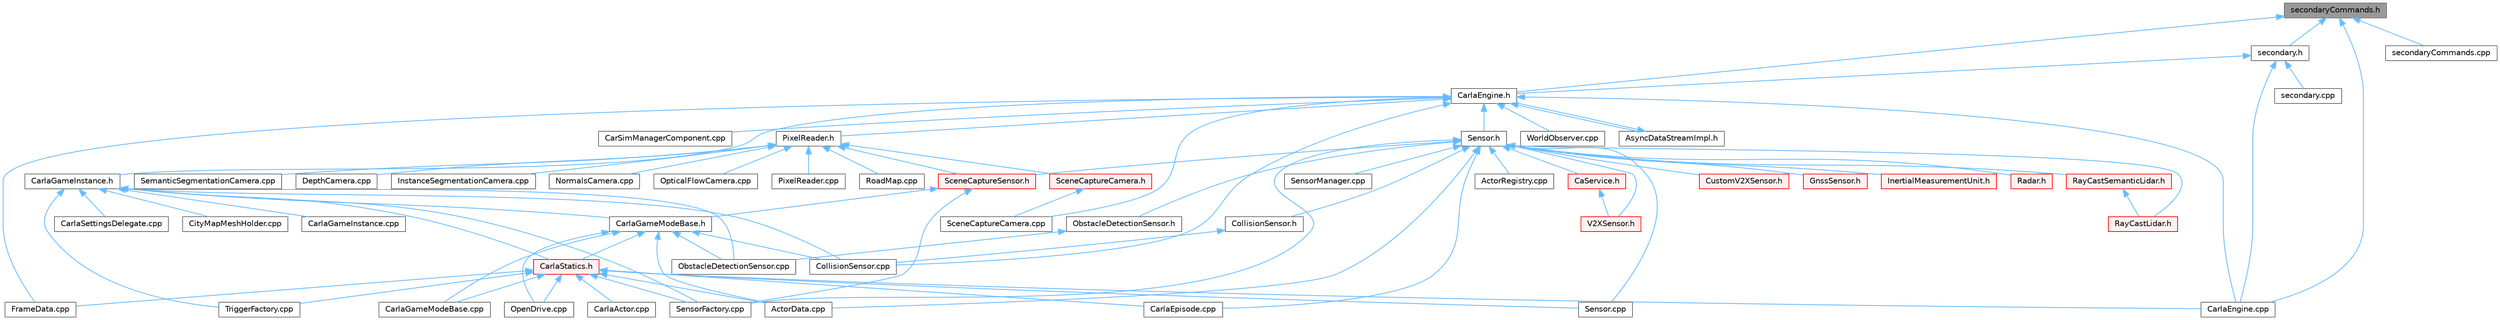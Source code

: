 digraph "secondaryCommands.h"
{
 // INTERACTIVE_SVG=YES
 // LATEX_PDF_SIZE
  bgcolor="transparent";
  edge [fontname=Helvetica,fontsize=10,labelfontname=Helvetica,labelfontsize=10];
  node [fontname=Helvetica,fontsize=10,shape=box,height=0.2,width=0.4];
  Node1 [id="Node000001",label="secondaryCommands.h",height=0.2,width=0.4,color="gray40", fillcolor="grey60", style="filled", fontcolor="black",tooltip=" "];
  Node1 -> Node2 [id="edge1_Node000001_Node000002",dir="back",color="steelblue1",style="solid",tooltip=" "];
  Node2 [id="Node000002",label="CarlaEngine.cpp",height=0.2,width=0.4,color="grey40", fillcolor="white", style="filled",URL="$d6/da1/CarlaEngine_8cpp.html",tooltip=" "];
  Node1 -> Node3 [id="edge2_Node000001_Node000003",dir="back",color="steelblue1",style="solid",tooltip=" "];
  Node3 [id="Node000003",label="CarlaEngine.h",height=0.2,width=0.4,color="grey40", fillcolor="white", style="filled",URL="$d0/d11/CarlaEngine_8h.html",tooltip=" "];
  Node3 -> Node4 [id="edge3_Node000003_Node000004",dir="back",color="steelblue1",style="solid",tooltip=" "];
  Node4 [id="Node000004",label="AsyncDataStreamImpl.h",height=0.2,width=0.4,color="grey40", fillcolor="white", style="filled",URL="$d0/d17/AsyncDataStreamImpl_8h.html",tooltip=" "];
  Node4 -> Node3 [id="edge4_Node000004_Node000003",dir="back",color="steelblue1",style="solid",tooltip=" "];
  Node3 -> Node5 [id="edge5_Node000003_Node000005",dir="back",color="steelblue1",style="solid",tooltip=" "];
  Node5 [id="Node000005",label="CarSimManagerComponent.cpp",height=0.2,width=0.4,color="grey40", fillcolor="white", style="filled",URL="$d2/d56/CarSimManagerComponent_8cpp.html",tooltip=" "];
  Node3 -> Node2 [id="edge6_Node000003_Node000002",dir="back",color="steelblue1",style="solid",tooltip=" "];
  Node3 -> Node6 [id="edge7_Node000003_Node000006",dir="back",color="steelblue1",style="solid",tooltip=" "];
  Node6 [id="Node000006",label="CarlaGameInstance.h",height=0.2,width=0.4,color="grey40", fillcolor="white", style="filled",URL="$d2/dba/CarlaGameInstance_8h.html",tooltip=" "];
  Node6 -> Node7 [id="edge8_Node000006_Node000007",dir="back",color="steelblue1",style="solid",tooltip=" "];
  Node7 [id="Node000007",label="CarlaGameInstance.cpp",height=0.2,width=0.4,color="grey40", fillcolor="white", style="filled",URL="$d0/d19/CarlaGameInstance_8cpp.html",tooltip=" "];
  Node6 -> Node8 [id="edge9_Node000006_Node000008",dir="back",color="steelblue1",style="solid",tooltip=" "];
  Node8 [id="Node000008",label="CarlaGameModeBase.h",height=0.2,width=0.4,color="grey40", fillcolor="white", style="filled",URL="$d3/d49/CarlaGameModeBase_8h.html",tooltip=" "];
  Node8 -> Node9 [id="edge10_Node000008_Node000009",dir="back",color="steelblue1",style="solid",tooltip=" "];
  Node9 [id="Node000009",label="ActorData.cpp",height=0.2,width=0.4,color="grey40", fillcolor="white", style="filled",URL="$da/d7f/ActorData_8cpp.html",tooltip=" "];
  Node8 -> Node10 [id="edge11_Node000008_Node000010",dir="back",color="steelblue1",style="solid",tooltip=" "];
  Node10 [id="Node000010",label="CarlaGameModeBase.cpp",height=0.2,width=0.4,color="grey40", fillcolor="white", style="filled",URL="$d0/d2e/CarlaGameModeBase_8cpp.html",tooltip=" "];
  Node8 -> Node11 [id="edge12_Node000008_Node000011",dir="back",color="steelblue1",style="solid",tooltip=" "];
  Node11 [id="Node000011",label="CarlaStatics.h",height=0.2,width=0.4,color="red", fillcolor="#FFF0F0", style="filled",URL="$d9/dc8/CarlaStatics_8h.html",tooltip=" "];
  Node11 -> Node9 [id="edge13_Node000011_Node000009",dir="back",color="steelblue1",style="solid",tooltip=" "];
  Node11 -> Node12 [id="edge14_Node000011_Node000012",dir="back",color="steelblue1",style="solid",tooltip=" "];
  Node12 [id="Node000012",label="CarlaActor.cpp",height=0.2,width=0.4,color="grey40", fillcolor="white", style="filled",URL="$d3/d43/CarlaActor_8cpp.html",tooltip=" "];
  Node11 -> Node2 [id="edge15_Node000011_Node000002",dir="back",color="steelblue1",style="solid",tooltip=" "];
  Node11 -> Node14 [id="edge16_Node000011_Node000014",dir="back",color="steelblue1",style="solid",tooltip=" "];
  Node14 [id="Node000014",label="CarlaEpisode.cpp",height=0.2,width=0.4,color="grey40", fillcolor="white", style="filled",URL="$d6/dd9/CarlaEpisode_8cpp.html",tooltip=" "];
  Node11 -> Node10 [id="edge17_Node000011_Node000010",dir="back",color="steelblue1",style="solid",tooltip=" "];
  Node11 -> Node22 [id="edge18_Node000011_Node000022",dir="back",color="steelblue1",style="solid",tooltip=" "];
  Node22 [id="Node000022",label="FrameData.cpp",height=0.2,width=0.4,color="grey40", fillcolor="white", style="filled",URL="$df/d8a/FrameData_8cpp.html",tooltip=" "];
  Node11 -> Node25 [id="edge19_Node000011_Node000025",dir="back",color="steelblue1",style="solid",tooltip=" "];
  Node25 [id="Node000025",label="OpenDrive.cpp",height=0.2,width=0.4,color="grey40", fillcolor="white", style="filled",URL="$d9/d30/Unreal_2CarlaUE4_2Plugins_2Carla_2Source_2Carla_2OpenDrive_2OpenDrive_8cpp.html",tooltip=" "];
  Node11 -> Node29 [id="edge20_Node000011_Node000029",dir="back",color="steelblue1",style="solid",tooltip=" "];
  Node29 [id="Node000029",label="Sensor.cpp",height=0.2,width=0.4,color="grey40", fillcolor="white", style="filled",URL="$d7/d16/Sensor_8cpp.html",tooltip=" "];
  Node11 -> Node30 [id="edge21_Node000011_Node000030",dir="back",color="steelblue1",style="solid",tooltip=" "];
  Node30 [id="Node000030",label="SensorFactory.cpp",height=0.2,width=0.4,color="grey40", fillcolor="white", style="filled",URL="$d0/dde/SensorFactory_8cpp.html",tooltip=" "];
  Node11 -> Node37 [id="edge22_Node000011_Node000037",dir="back",color="steelblue1",style="solid",tooltip=" "];
  Node37 [id="Node000037",label="TriggerFactory.cpp",height=0.2,width=0.4,color="grey40", fillcolor="white", style="filled",URL="$d3/da1/TriggerFactory_8cpp.html",tooltip=" "];
  Node8 -> Node40 [id="edge23_Node000008_Node000040",dir="back",color="steelblue1",style="solid",tooltip=" "];
  Node40 [id="Node000040",label="CollisionSensor.cpp",height=0.2,width=0.4,color="grey40", fillcolor="white", style="filled",URL="$da/df0/CollisionSensor_8cpp.html",tooltip=" "];
  Node8 -> Node41 [id="edge24_Node000008_Node000041",dir="back",color="steelblue1",style="solid",tooltip=" "];
  Node41 [id="Node000041",label="ObstacleDetectionSensor.cpp",height=0.2,width=0.4,color="grey40", fillcolor="white", style="filled",URL="$d2/d70/ObstacleDetectionSensor_8cpp.html",tooltip=" "];
  Node8 -> Node25 [id="edge25_Node000008_Node000025",dir="back",color="steelblue1",style="solid",tooltip=" "];
  Node6 -> Node42 [id="edge26_Node000006_Node000042",dir="back",color="steelblue1",style="solid",tooltip=" "];
  Node42 [id="Node000042",label="CarlaSettingsDelegate.cpp",height=0.2,width=0.4,color="grey40", fillcolor="white", style="filled",URL="$d1/d4c/CarlaSettingsDelegate_8cpp.html",tooltip=" "];
  Node6 -> Node11 [id="edge27_Node000006_Node000011",dir="back",color="steelblue1",style="solid",tooltip=" "];
  Node6 -> Node43 [id="edge28_Node000006_Node000043",dir="back",color="steelblue1",style="solid",tooltip=" "];
  Node43 [id="Node000043",label="CityMapMeshHolder.cpp",height=0.2,width=0.4,color="grey40", fillcolor="white", style="filled",URL="$d6/ddf/CityMapMeshHolder_8cpp.html",tooltip=" "];
  Node6 -> Node40 [id="edge29_Node000006_Node000040",dir="back",color="steelblue1",style="solid",tooltip=" "];
  Node6 -> Node41 [id="edge30_Node000006_Node000041",dir="back",color="steelblue1",style="solid",tooltip=" "];
  Node6 -> Node30 [id="edge31_Node000006_Node000030",dir="back",color="steelblue1",style="solid",tooltip=" "];
  Node6 -> Node37 [id="edge32_Node000006_Node000037",dir="back",color="steelblue1",style="solid",tooltip=" "];
  Node3 -> Node40 [id="edge33_Node000003_Node000040",dir="back",color="steelblue1",style="solid",tooltip=" "];
  Node3 -> Node22 [id="edge34_Node000003_Node000022",dir="back",color="steelblue1",style="solid",tooltip=" "];
  Node3 -> Node44 [id="edge35_Node000003_Node000044",dir="back",color="steelblue1",style="solid",tooltip=" "];
  Node44 [id="Node000044",label="PixelReader.h",height=0.2,width=0.4,color="grey40", fillcolor="white", style="filled",URL="$df/d2e/PixelReader_8h.html",tooltip=" "];
  Node44 -> Node45 [id="edge36_Node000044_Node000045",dir="back",color="steelblue1",style="solid",tooltip=" "];
  Node45 [id="Node000045",label="DepthCamera.cpp",height=0.2,width=0.4,color="grey40", fillcolor="white", style="filled",URL="$d7/d0e/DepthCamera_8cpp.html",tooltip=" "];
  Node44 -> Node46 [id="edge37_Node000044_Node000046",dir="back",color="steelblue1",style="solid",tooltip=" "];
  Node46 [id="Node000046",label="InstanceSegmentationCamera.cpp",height=0.2,width=0.4,color="grey40", fillcolor="white", style="filled",URL="$d6/dcd/InstanceSegmentationCamera_8cpp.html",tooltip=" "];
  Node44 -> Node47 [id="edge38_Node000044_Node000047",dir="back",color="steelblue1",style="solid",tooltip=" "];
  Node47 [id="Node000047",label="NormalsCamera.cpp",height=0.2,width=0.4,color="grey40", fillcolor="white", style="filled",URL="$d6/d81/NormalsCamera_8cpp.html",tooltip=" "];
  Node44 -> Node48 [id="edge39_Node000044_Node000048",dir="back",color="steelblue1",style="solid",tooltip=" "];
  Node48 [id="Node000048",label="OpticalFlowCamera.cpp",height=0.2,width=0.4,color="grey40", fillcolor="white", style="filled",URL="$d0/d58/OpticalFlowCamera_8cpp.html",tooltip=" "];
  Node44 -> Node49 [id="edge40_Node000044_Node000049",dir="back",color="steelblue1",style="solid",tooltip=" "];
  Node49 [id="Node000049",label="PixelReader.cpp",height=0.2,width=0.4,color="grey40", fillcolor="white", style="filled",URL="$dc/db0/PixelReader_8cpp.html",tooltip=" "];
  Node44 -> Node50 [id="edge41_Node000044_Node000050",dir="back",color="steelblue1",style="solid",tooltip=" "];
  Node50 [id="Node000050",label="RoadMap.cpp",height=0.2,width=0.4,color="grey40", fillcolor="white", style="filled",URL="$d2/de5/RoadMap_8cpp.html",tooltip=" "];
  Node44 -> Node51 [id="edge42_Node000044_Node000051",dir="back",color="steelblue1",style="solid",tooltip=" "];
  Node51 [id="Node000051",label="SceneCaptureCamera.h",height=0.2,width=0.4,color="red", fillcolor="#FFF0F0", style="filled",URL="$dc/d56/SceneCaptureCamera_8h.html",tooltip=" "];
  Node51 -> Node52 [id="edge43_Node000051_Node000052",dir="back",color="steelblue1",style="solid",tooltip=" "];
  Node52 [id="Node000052",label="SceneCaptureCamera.cpp",height=0.2,width=0.4,color="grey40", fillcolor="white", style="filled",URL="$d1/dec/SceneCaptureCamera_8cpp.html",tooltip=" "];
  Node44 -> Node54 [id="edge44_Node000044_Node000054",dir="back",color="steelblue1",style="solid",tooltip=" "];
  Node54 [id="Node000054",label="SceneCaptureSensor.h",height=0.2,width=0.4,color="red", fillcolor="#FFF0F0", style="filled",URL="$d8/d95/SceneCaptureSensor_8h.html",tooltip=" "];
  Node54 -> Node8 [id="edge45_Node000054_Node000008",dir="back",color="steelblue1",style="solid",tooltip=" "];
  Node54 -> Node30 [id="edge46_Node000054_Node000030",dir="back",color="steelblue1",style="solid",tooltip=" "];
  Node44 -> Node68 [id="edge47_Node000044_Node000068",dir="back",color="steelblue1",style="solid",tooltip=" "];
  Node68 [id="Node000068",label="SemanticSegmentationCamera.cpp",height=0.2,width=0.4,color="grey40", fillcolor="white", style="filled",URL="$d9/d38/SemanticSegmentationCamera_8cpp.html",tooltip=" "];
  Node3 -> Node52 [id="edge48_Node000003_Node000052",dir="back",color="steelblue1",style="solid",tooltip=" "];
  Node3 -> Node70 [id="edge49_Node000003_Node000070",dir="back",color="steelblue1",style="solid",tooltip=" "];
  Node70 [id="Node000070",label="Sensor.h",height=0.2,width=0.4,color="grey40", fillcolor="white", style="filled",URL="$d7/d7d/Unreal_2CarlaUE4_2Plugins_2Carla_2Source_2Carla_2Sensor_2Sensor_8h.html",tooltip=" "];
  Node70 -> Node9 [id="edge50_Node000070_Node000009",dir="back",color="steelblue1",style="solid",tooltip=" "];
  Node70 -> Node71 [id="edge51_Node000070_Node000071",dir="back",color="steelblue1",style="solid",tooltip=" "];
  Node71 [id="Node000071",label="ActorRegistry.cpp",height=0.2,width=0.4,color="grey40", fillcolor="white", style="filled",URL="$d3/df3/ActorRegistry_8cpp.html",tooltip=" "];
  Node70 -> Node72 [id="edge52_Node000070_Node000072",dir="back",color="steelblue1",style="solid",tooltip=" "];
  Node72 [id="Node000072",label="CaService.h",height=0.2,width=0.4,color="red", fillcolor="#FFF0F0", style="filled",URL="$df/dd8/CaService_8h.html",tooltip=" "];
  Node72 -> Node75 [id="edge53_Node000072_Node000075",dir="back",color="steelblue1",style="solid",tooltip=" "];
  Node75 [id="Node000075",label="V2XSensor.h",height=0.2,width=0.4,color="red", fillcolor="#FFF0F0", style="filled",URL="$d1/d71/V2XSensor_8h.html",tooltip=" "];
  Node70 -> Node14 [id="edge54_Node000070_Node000014",dir="back",color="steelblue1",style="solid",tooltip=" "];
  Node70 -> Node89 [id="edge55_Node000070_Node000089",dir="back",color="steelblue1",style="solid",tooltip=" "];
  Node89 [id="Node000089",label="CollisionSensor.h",height=0.2,width=0.4,color="grey40", fillcolor="white", style="filled",URL="$d3/dd6/CollisionSensor_8h.html",tooltip=" "];
  Node89 -> Node40 [id="edge56_Node000089_Node000040",dir="back",color="steelblue1",style="solid",tooltip=" "];
  Node70 -> Node90 [id="edge57_Node000070_Node000090",dir="back",color="steelblue1",style="solid",tooltip=" "];
  Node90 [id="Node000090",label="CustomV2XSensor.h",height=0.2,width=0.4,color="red", fillcolor="#FFF0F0", style="filled",URL="$df/d4b/CustomV2XSensor_8h.html",tooltip=" "];
  Node70 -> Node91 [id="edge58_Node000070_Node000091",dir="back",color="steelblue1",style="solid",tooltip=" "];
  Node91 [id="Node000091",label="GnssSensor.h",height=0.2,width=0.4,color="red", fillcolor="#FFF0F0", style="filled",URL="$d9/d73/GnssSensor_8h.html",tooltip=" "];
  Node70 -> Node92 [id="edge59_Node000070_Node000092",dir="back",color="steelblue1",style="solid",tooltip=" "];
  Node92 [id="Node000092",label="InertialMeasurementUnit.h",height=0.2,width=0.4,color="red", fillcolor="#FFF0F0", style="filled",URL="$d7/dfa/InertialMeasurementUnit_8h.html",tooltip=" "];
  Node70 -> Node93 [id="edge60_Node000070_Node000093",dir="back",color="steelblue1",style="solid",tooltip=" "];
  Node93 [id="Node000093",label="ObstacleDetectionSensor.h",height=0.2,width=0.4,color="grey40", fillcolor="white", style="filled",URL="$d7/d55/ObstacleDetectionSensor_8h.html",tooltip=" "];
  Node93 -> Node41 [id="edge61_Node000093_Node000041",dir="back",color="steelblue1",style="solid",tooltip=" "];
  Node70 -> Node94 [id="edge62_Node000070_Node000094",dir="back",color="steelblue1",style="solid",tooltip=" "];
  Node94 [id="Node000094",label="Radar.h",height=0.2,width=0.4,color="red", fillcolor="#FFF0F0", style="filled",URL="$d6/de9/Radar_8h.html",tooltip=" "];
  Node70 -> Node84 [id="edge63_Node000070_Node000084",dir="back",color="steelblue1",style="solid",tooltip=" "];
  Node84 [id="Node000084",label="RayCastLidar.h",height=0.2,width=0.4,color="red", fillcolor="#FFF0F0", style="filled",URL="$d1/d53/RayCastLidar_8h.html",tooltip=" "];
  Node70 -> Node86 [id="edge64_Node000070_Node000086",dir="back",color="steelblue1",style="solid",tooltip=" "];
  Node86 [id="Node000086",label="RayCastSemanticLidar.h",height=0.2,width=0.4,color="red", fillcolor="#FFF0F0", style="filled",URL="$de/dc6/RayCastSemanticLidar_8h.html",tooltip=" "];
  Node86 -> Node84 [id="edge65_Node000086_Node000084",dir="back",color="steelblue1",style="solid",tooltip=" "];
  Node70 -> Node54 [id="edge66_Node000070_Node000054",dir="back",color="steelblue1",style="solid",tooltip=" "];
  Node70 -> Node29 [id="edge67_Node000070_Node000029",dir="back",color="steelblue1",style="solid",tooltip=" "];
  Node70 -> Node30 [id="edge68_Node000070_Node000030",dir="back",color="steelblue1",style="solid",tooltip=" "];
  Node70 -> Node95 [id="edge69_Node000070_Node000095",dir="back",color="steelblue1",style="solid",tooltip=" "];
  Node95 [id="Node000095",label="SensorManager.cpp",height=0.2,width=0.4,color="grey40", fillcolor="white", style="filled",URL="$d2/d0d/SensorManager_8cpp.html",tooltip=" "];
  Node70 -> Node75 [id="edge70_Node000070_Node000075",dir="back",color="steelblue1",style="solid",tooltip=" "];
  Node3 -> Node96 [id="edge71_Node000003_Node000096",dir="back",color="steelblue1",style="solid",tooltip=" "];
  Node96 [id="Node000096",label="WorldObserver.cpp",height=0.2,width=0.4,color="grey40", fillcolor="white", style="filled",URL="$d9/de7/WorldObserver_8cpp.html",tooltip=" "];
  Node1 -> Node97 [id="edge72_Node000001_Node000097",dir="back",color="steelblue1",style="solid",tooltip=" "];
  Node97 [id="Node000097",label="secondary.h",height=0.2,width=0.4,color="grey40", fillcolor="white", style="filled",URL="$de/df9/secondary_8h.html",tooltip=" "];
  Node97 -> Node2 [id="edge73_Node000097_Node000002",dir="back",color="steelblue1",style="solid",tooltip=" "];
  Node97 -> Node3 [id="edge74_Node000097_Node000003",dir="back",color="steelblue1",style="solid",tooltip=" "];
  Node97 -> Node98 [id="edge75_Node000097_Node000098",dir="back",color="steelblue1",style="solid",tooltip=" "];
  Node98 [id="Node000098",label="secondary.cpp",height=0.2,width=0.4,color="grey40", fillcolor="white", style="filled",URL="$de/d48/secondary_8cpp.html",tooltip=" "];
  Node1 -> Node99 [id="edge76_Node000001_Node000099",dir="back",color="steelblue1",style="solid",tooltip=" "];
  Node99 [id="Node000099",label="secondaryCommands.cpp",height=0.2,width=0.4,color="grey40", fillcolor="white", style="filled",URL="$dd/d40/secondaryCommands_8cpp.html",tooltip=" "];
}
